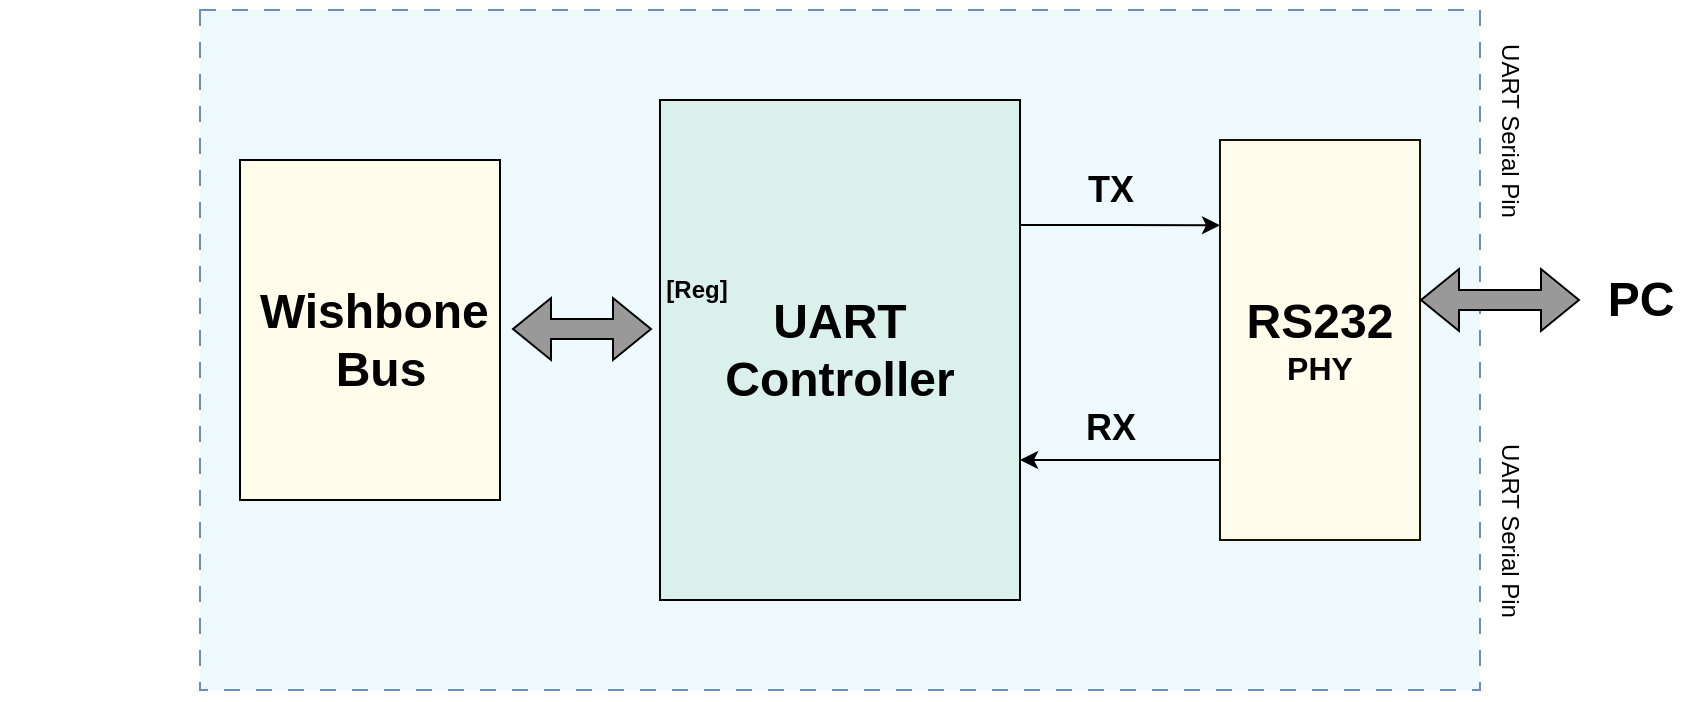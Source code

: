 <mxfile version="24.7.17">
  <diagram name="Page-1" id="tmJBSQlpaHBtP0AGC0ac">
    <mxGraphModel dx="1662" dy="882" grid="1" gridSize="10" guides="1" tooltips="1" connect="1" arrows="1" fold="1" page="1" pageScale="1" pageWidth="850" pageHeight="1100" math="0" shadow="0">
      <root>
        <mxCell id="0" />
        <mxCell id="1" parent="0" />
        <mxCell id="c9geEwpL1cyc_QCy2Erx-3" value="" style="rounded=0;whiteSpace=wrap;html=1;fillColor=none;strokeColor=none;" parent="1" vertex="1">
          <mxGeometry x="-10" y="330" width="840" height="350" as="geometry" />
        </mxCell>
        <mxCell id="Bf72gJYAT4ZZzq99we0L-12" value="" style="rounded=0;whiteSpace=wrap;html=1;dashed=1;dashPattern=8 8;fillColor=#EDF9FC;strokeColor=#6c8ebf;" parent="1" vertex="1">
          <mxGeometry x="90" y="335" width="640" height="340" as="geometry" />
        </mxCell>
        <mxCell id="c9geEwpL1cyc_QCy2Erx-1" value="" style="rounded=0;whiteSpace=wrap;html=1;fillColor=#FFFCEB;strokeColor=#000000;" parent="1" vertex="1">
          <mxGeometry x="110" y="410" width="130" height="170" as="geometry" />
        </mxCell>
        <mxCell id="Bf72gJYAT4ZZzq99we0L-3" style="edgeStyle=orthogonalEdgeStyle;rounded=0;orthogonalLoop=1;jettySize=auto;html=1;exitX=1;exitY=0.25;exitDx=0;exitDy=0;" parent="1" source="Bf72gJYAT4ZZzq99we0L-1" edge="1">
          <mxGeometry relative="1" as="geometry">
            <mxPoint x="600" y="442.667" as="targetPoint" />
          </mxGeometry>
        </mxCell>
        <mxCell id="Bf72gJYAT4ZZzq99we0L-1" value="&lt;b&gt;&lt;font style=&quot;font-size: 24px;&quot;&gt;UART&lt;/font&gt;&lt;/b&gt;&lt;div&gt;&lt;b&gt;&lt;font style=&quot;font-size: 24px;&quot;&gt;Controller&lt;/font&gt;&lt;/b&gt;&lt;/div&gt;" style="rounded=0;whiteSpace=wrap;html=1;fillColor=#DAF0EA;" parent="1" vertex="1">
          <mxGeometry x="320" y="380" width="180" height="250" as="geometry" />
        </mxCell>
        <mxCell id="Bf72gJYAT4ZZzq99we0L-4" value="" style="endArrow=classic;html=1;rounded=0;" parent="1" edge="1">
          <mxGeometry width="50" height="50" relative="1" as="geometry">
            <mxPoint x="600" y="560" as="sourcePoint" />
            <mxPoint x="500" y="560" as="targetPoint" />
          </mxGeometry>
        </mxCell>
        <mxCell id="Bf72gJYAT4ZZzq99we0L-5" value="&lt;font style=&quot;font-size: 18px;&quot;&gt;&lt;b&gt;TX&lt;/b&gt;&lt;/font&gt;" style="text;html=1;align=center;verticalAlign=middle;resizable=0;points=[];autosize=1;strokeColor=none;fillColor=none;" parent="1" vertex="1">
          <mxGeometry x="520" y="405" width="50" height="40" as="geometry" />
        </mxCell>
        <mxCell id="Bf72gJYAT4ZZzq99we0L-6" value="&lt;font style=&quot;font-size: 18px;&quot;&gt;&lt;b&gt;RX&lt;/b&gt;&lt;/font&gt;" style="text;html=1;align=center;verticalAlign=middle;resizable=0;points=[];autosize=1;strokeColor=none;fillColor=none;" parent="1" vertex="1">
          <mxGeometry x="520" y="524" width="50" height="40" as="geometry" />
        </mxCell>
        <mxCell id="Bf72gJYAT4ZZzq99we0L-7" value="&lt;font style=&quot;font-size: 24px;&quot;&gt;&lt;b&gt;RS232&lt;/b&gt;&lt;/font&gt;&lt;div&gt;&lt;font size=&quot;3&quot;&gt;&lt;b&gt;PHY&lt;/b&gt;&lt;/font&gt;&lt;/div&gt;" style="rounded=0;whiteSpace=wrap;html=1;fillColor=#FFFCEB;strokeColor=#171100;" parent="1" vertex="1">
          <mxGeometry x="600" y="400" width="100" height="200" as="geometry" />
        </mxCell>
        <mxCell id="Bf72gJYAT4ZZzq99we0L-8" value="" style="shape=flexArrow;endArrow=classic;startArrow=classic;html=1;rounded=0;fillColor=#999999;" parent="1" edge="1">
          <mxGeometry width="100" height="100" relative="1" as="geometry">
            <mxPoint x="700" y="480" as="sourcePoint" />
            <mxPoint x="780" y="480" as="targetPoint" />
          </mxGeometry>
        </mxCell>
        <mxCell id="Bf72gJYAT4ZZzq99we0L-9" value="" style="shape=flexArrow;endArrow=classic;startArrow=classic;html=1;rounded=0;fillColor=#999999;" parent="1" edge="1">
          <mxGeometry width="100" height="100" relative="1" as="geometry">
            <mxPoint x="246" y="494.5" as="sourcePoint" />
            <mxPoint x="316" y="494.5" as="targetPoint" />
          </mxGeometry>
        </mxCell>
        <mxCell id="Bf72gJYAT4ZZzq99we0L-10" value="&lt;b&gt;[Reg]&lt;/b&gt;" style="text;html=1;align=center;verticalAlign=middle;resizable=0;points=[];autosize=1;strokeColor=none;fillColor=none;rotation=0;" parent="1" vertex="1">
          <mxGeometry x="313" y="460" width="50" height="30" as="geometry" />
        </mxCell>
        <mxCell id="Bf72gJYAT4ZZzq99we0L-11" value="&lt;font style=&quot;font-size: 24px;&quot;&gt;&lt;b&gt;Wishbone&amp;nbsp;&lt;/b&gt;&lt;/font&gt;&lt;div&gt;&lt;font style=&quot;font-size: 24px;&quot;&gt;&lt;b&gt;Bus&lt;/b&gt;&lt;/font&gt;&lt;/div&gt;" style="text;html=1;align=center;verticalAlign=middle;resizable=0;points=[];autosize=1;strokeColor=none;fillColor=none;" parent="1" vertex="1">
          <mxGeometry x="110" y="465" width="140" height="70" as="geometry" />
        </mxCell>
        <mxCell id="Bf72gJYAT4ZZzq99we0L-13" value="UART Serial Pin" style="text;html=1;align=center;verticalAlign=middle;resizable=0;points=[];autosize=1;strokeColor=none;fillColor=none;rotation=90;" parent="1" vertex="1">
          <mxGeometry x="690" y="380" width="110" height="30" as="geometry" />
        </mxCell>
        <mxCell id="Bf72gJYAT4ZZzq99we0L-14" value="UART Serial Pin" style="text;html=1;align=center;verticalAlign=middle;resizable=0;points=[];autosize=1;strokeColor=none;fillColor=none;rotation=90;" parent="1" vertex="1">
          <mxGeometry x="690" y="580" width="110" height="30" as="geometry" />
        </mxCell>
        <mxCell id="Bf72gJYAT4ZZzq99we0L-15" value="&lt;font style=&quot;font-size: 24px;&quot;&gt;&lt;b&gt;PC&lt;/b&gt;&lt;/font&gt;" style="text;html=1;align=center;verticalAlign=middle;resizable=0;points=[];autosize=1;strokeColor=none;fillColor=none;" parent="1" vertex="1">
          <mxGeometry x="780" y="460" width="60" height="40" as="geometry" />
        </mxCell>
      </root>
    </mxGraphModel>
  </diagram>
</mxfile>
